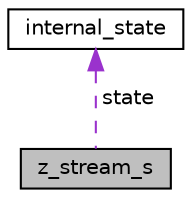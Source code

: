 digraph "z_stream_s"
{
  edge [fontname="Helvetica",fontsize="10",labelfontname="Helvetica",labelfontsize="10"];
  node [fontname="Helvetica",fontsize="10",shape=record];
  Node1 [label="z_stream_s",height=0.2,width=0.4,color="black", fillcolor="grey75", style="filled", fontcolor="black"];
  Node2 -> Node1 [dir="back",color="darkorchid3",fontsize="10",style="dashed",label=" state" ];
  Node2 [label="internal_state",height=0.2,width=0.4,color="black", fillcolor="white", style="filled",URL="$structinternal__state.html"];
}
